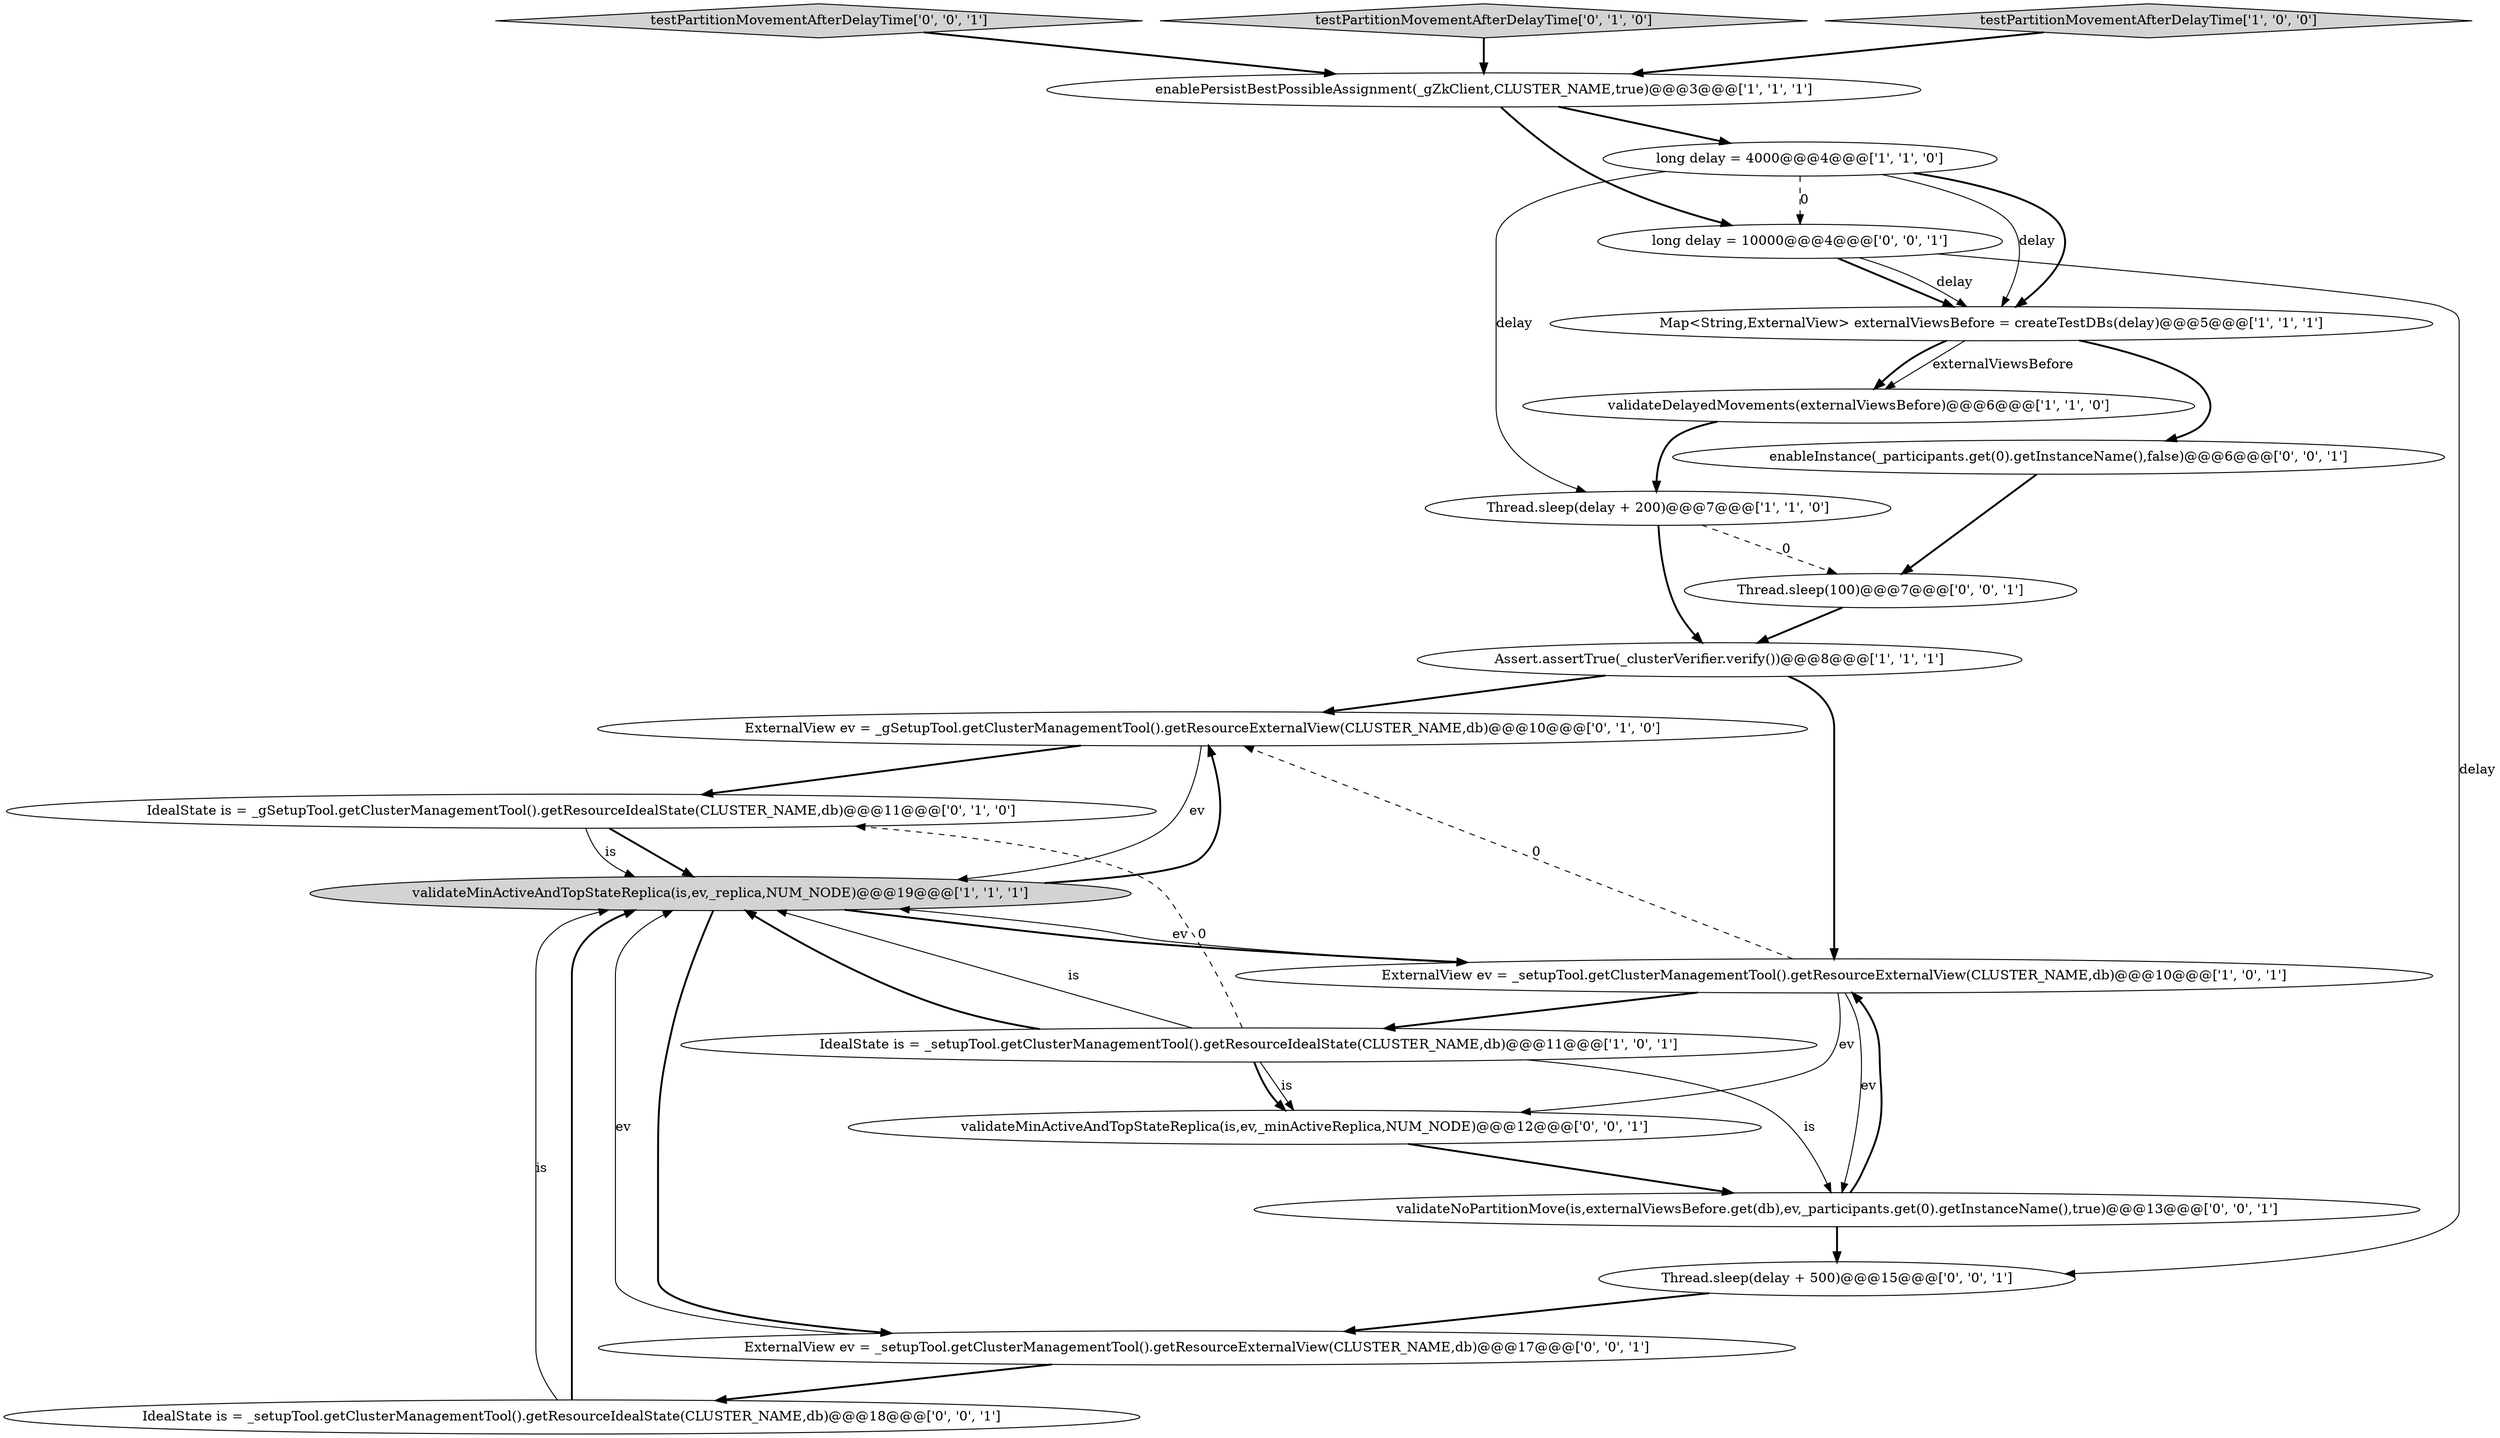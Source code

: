 digraph {
0 [style = filled, label = "Thread.sleep(delay + 200)@@@7@@@['1', '1', '0']", fillcolor = white, shape = ellipse image = "AAA0AAABBB1BBB"];
17 [style = filled, label = "testPartitionMovementAfterDelayTime['0', '0', '1']", fillcolor = lightgray, shape = diamond image = "AAA0AAABBB3BBB"];
14 [style = filled, label = "ExternalView ev = _setupTool.getClusterManagementTool().getResourceExternalView(CLUSTER_NAME,db)@@@17@@@['0', '0', '1']", fillcolor = white, shape = ellipse image = "AAA0AAABBB3BBB"];
18 [style = filled, label = "Thread.sleep(delay + 500)@@@15@@@['0', '0', '1']", fillcolor = white, shape = ellipse image = "AAA0AAABBB3BBB"];
10 [style = filled, label = "IdealState is = _gSetupTool.getClusterManagementTool().getResourceIdealState(CLUSTER_NAME,db)@@@11@@@['0', '1', '0']", fillcolor = white, shape = ellipse image = "AAA1AAABBB2BBB"];
7 [style = filled, label = "Assert.assertTrue(_clusterVerifier.verify())@@@8@@@['1', '1', '1']", fillcolor = white, shape = ellipse image = "AAA0AAABBB1BBB"];
1 [style = filled, label = "enablePersistBestPossibleAssignment(_gZkClient,CLUSTER_NAME,true)@@@3@@@['1', '1', '1']", fillcolor = white, shape = ellipse image = "AAA0AAABBB1BBB"];
11 [style = filled, label = "ExternalView ev = _gSetupTool.getClusterManagementTool().getResourceExternalView(CLUSTER_NAME,db)@@@10@@@['0', '1', '0']", fillcolor = white, shape = ellipse image = "AAA1AAABBB2BBB"];
12 [style = filled, label = "testPartitionMovementAfterDelayTime['0', '1', '0']", fillcolor = lightgray, shape = diamond image = "AAA0AAABBB2BBB"];
8 [style = filled, label = "IdealState is = _setupTool.getClusterManagementTool().getResourceIdealState(CLUSTER_NAME,db)@@@11@@@['1', '0', '1']", fillcolor = white, shape = ellipse image = "AAA0AAABBB1BBB"];
13 [style = filled, label = "IdealState is = _setupTool.getClusterManagementTool().getResourceIdealState(CLUSTER_NAME,db)@@@18@@@['0', '0', '1']", fillcolor = white, shape = ellipse image = "AAA0AAABBB3BBB"];
4 [style = filled, label = "validateDelayedMovements(externalViewsBefore)@@@6@@@['1', '1', '0']", fillcolor = white, shape = ellipse image = "AAA0AAABBB1BBB"];
3 [style = filled, label = "validateMinActiveAndTopStateReplica(is,ev,_replica,NUM_NODE)@@@19@@@['1', '1', '1']", fillcolor = lightgray, shape = ellipse image = "AAA0AAABBB1BBB"];
2 [style = filled, label = "ExternalView ev = _setupTool.getClusterManagementTool().getResourceExternalView(CLUSTER_NAME,db)@@@10@@@['1', '0', '1']", fillcolor = white, shape = ellipse image = "AAA0AAABBB1BBB"];
15 [style = filled, label = "validateMinActiveAndTopStateReplica(is,ev,_minActiveReplica,NUM_NODE)@@@12@@@['0', '0', '1']", fillcolor = white, shape = ellipse image = "AAA0AAABBB3BBB"];
16 [style = filled, label = "enableInstance(_participants.get(0).getInstanceName(),false)@@@6@@@['0', '0', '1']", fillcolor = white, shape = ellipse image = "AAA0AAABBB3BBB"];
9 [style = filled, label = "long delay = 4000@@@4@@@['1', '1', '0']", fillcolor = white, shape = ellipse image = "AAA0AAABBB1BBB"];
20 [style = filled, label = "validateNoPartitionMove(is,externalViewsBefore.get(db),ev,_participants.get(0).getInstanceName(),true)@@@13@@@['0', '0', '1']", fillcolor = white, shape = ellipse image = "AAA0AAABBB3BBB"];
21 [style = filled, label = "Thread.sleep(100)@@@7@@@['0', '0', '1']", fillcolor = white, shape = ellipse image = "AAA0AAABBB3BBB"];
5 [style = filled, label = "Map<String,ExternalView> externalViewsBefore = createTestDBs(delay)@@@5@@@['1', '1', '1']", fillcolor = white, shape = ellipse image = "AAA0AAABBB1BBB"];
19 [style = filled, label = "long delay = 10000@@@4@@@['0', '0', '1']", fillcolor = white, shape = ellipse image = "AAA0AAABBB3BBB"];
6 [style = filled, label = "testPartitionMovementAfterDelayTime['1', '0', '0']", fillcolor = lightgray, shape = diamond image = "AAA0AAABBB1BBB"];
13->3 [style = solid, label="is"];
3->11 [style = bold, label=""];
3->14 [style = bold, label=""];
1->9 [style = bold, label=""];
9->0 [style = solid, label="delay"];
19->5 [style = bold, label=""];
3->2 [style = bold, label=""];
0->21 [style = dashed, label="0"];
0->7 [style = bold, label=""];
20->18 [style = bold, label=""];
19->18 [style = solid, label="delay"];
14->13 [style = bold, label=""];
12->1 [style = bold, label=""];
10->3 [style = solid, label="is"];
2->15 [style = solid, label="ev"];
5->4 [style = solid, label="externalViewsBefore"];
7->11 [style = bold, label=""];
14->3 [style = solid, label="ev"];
5->4 [style = bold, label=""];
10->3 [style = bold, label=""];
2->8 [style = bold, label=""];
8->3 [style = bold, label=""];
19->5 [style = solid, label="delay"];
9->19 [style = dashed, label="0"];
16->21 [style = bold, label=""];
11->10 [style = bold, label=""];
8->3 [style = solid, label="is"];
21->7 [style = bold, label=""];
1->19 [style = bold, label=""];
2->20 [style = solid, label="ev"];
15->20 [style = bold, label=""];
9->5 [style = solid, label="delay"];
13->3 [style = bold, label=""];
8->20 [style = solid, label="is"];
2->3 [style = solid, label="ev"];
11->3 [style = solid, label="ev"];
8->10 [style = dashed, label="0"];
20->2 [style = bold, label=""];
2->11 [style = dashed, label="0"];
18->14 [style = bold, label=""];
9->5 [style = bold, label=""];
6->1 [style = bold, label=""];
8->15 [style = solid, label="is"];
5->16 [style = bold, label=""];
8->15 [style = bold, label=""];
4->0 [style = bold, label=""];
17->1 [style = bold, label=""];
7->2 [style = bold, label=""];
}
